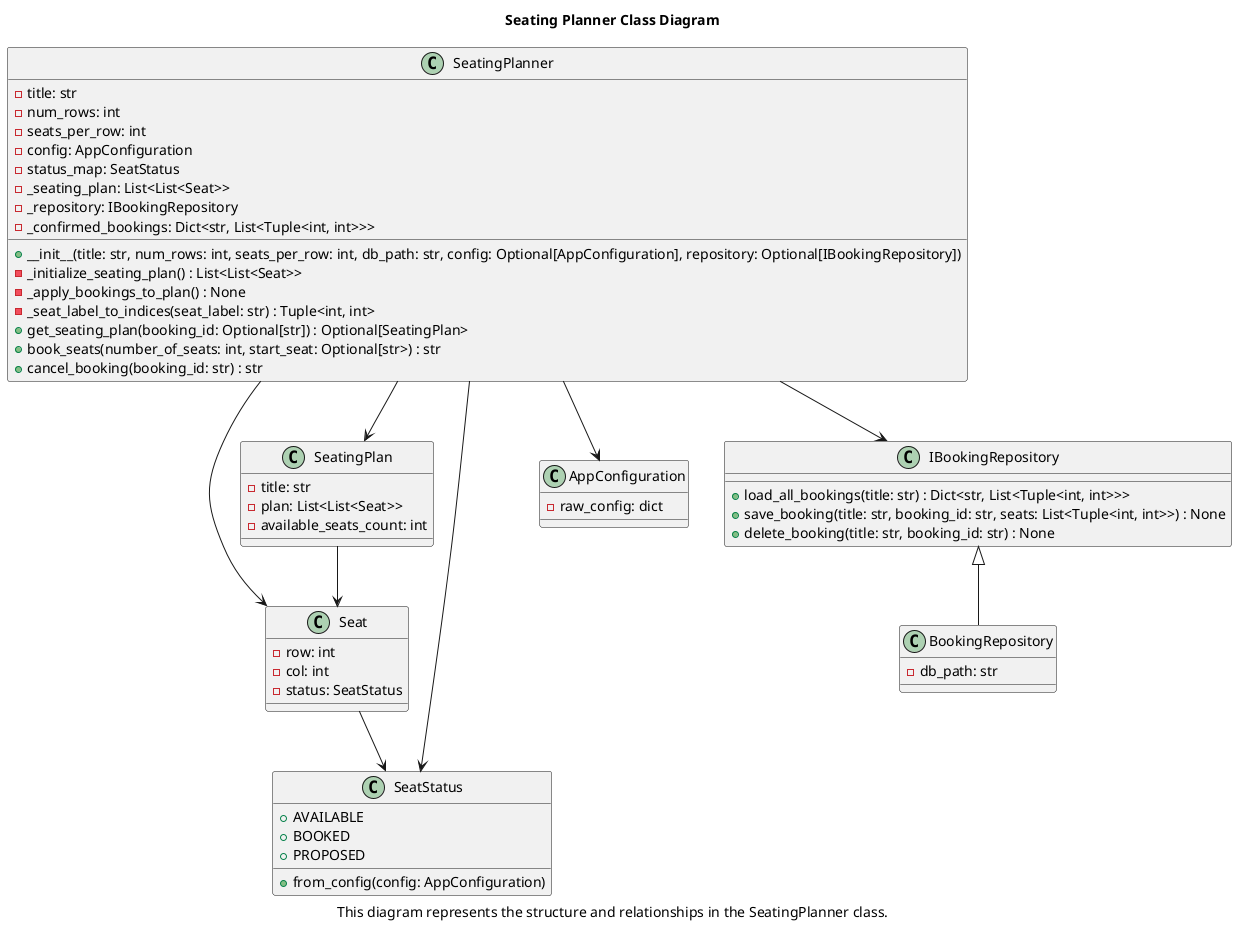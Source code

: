 ' java.exe -jar C:\Apps\bin\plantuml.jar .\docs\seat_planner_class_diagram2.puml
@startuml
title Seating Planner Class Diagram
caption This diagram represents the structure and relationships in the SeatingPlanner class.

class SeatingPlanner {
    - title: str
    - num_rows: int
    - seats_per_row: int
    - config: AppConfiguration
    - status_map: SeatStatus
    - _seating_plan: List<List<Seat>>
    - _repository: IBookingRepository
    - _confirmed_bookings: Dict<str, List<Tuple<int, int>>>

    + __init__(title: str, num_rows: int, seats_per_row: int, db_path: str, config: Optional[AppConfiguration], repository: Optional[IBookingRepository])
    - _initialize_seating_plan() : List<List<Seat>>
    - _apply_bookings_to_plan() : None
    - _seat_label_to_indices(seat_label: str) : Tuple<int, int>
    + get_seating_plan(booking_id: Optional[str]) : Optional[SeatingPlan>
    + book_seats(number_of_seats: int, start_seat: Optional[str>) : str
    + cancel_booking(booking_id: str) : str
}

class Seat {
    - row: int
    - col: int
    - status: SeatStatus
}

class SeatingPlan {
    - title: str
    - plan: List<List<Seat>>
    - available_seats_count: int
}

class SeatStatus {
    + AVAILABLE
    + BOOKED
    + PROPOSED
    + from_config(config: AppConfiguration)
}

class AppConfiguration {
    - raw_config: dict
}

class IBookingRepository {
    + load_all_bookings(title: str) : Dict<str, List<Tuple<int, int>>>
    + save_booking(title: str, booking_id: str, seats: List<Tuple<int, int>>) : None
    + delete_booking(title: str, booking_id: str) : None
}

class BookingRepository {
    - db_path: str
}

IBookingRepository <|-- BookingRepository
SeatingPlanner --> Seat
SeatingPlanner --> SeatingPlan
SeatingPlanner --> SeatStatus
SeatingPlanner --> AppConfiguration
SeatingPlanner --> IBookingRepository
Seat --> SeatStatus
SeatingPlan --> Seat

@enduml
